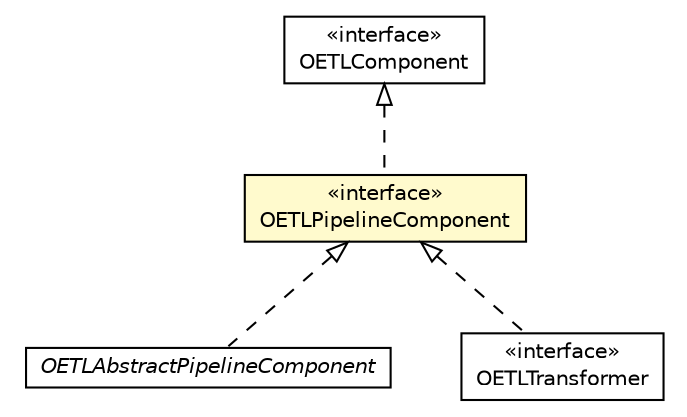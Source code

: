 #!/usr/local/bin/dot
#
# Class diagram 
# Generated by UMLGraph version R5_6-24-gf6e263 (http://www.umlgraph.org/)
#

digraph G {
	edge [fontname="Helvetica",fontsize=10,labelfontname="Helvetica",labelfontsize=10];
	node [fontname="Helvetica",fontsize=10,shape=plaintext];
	nodesep=0.25;
	ranksep=0.5;
	// com.orientechnologies.orient.etl.OETLAbstractPipelineComponent
	c3147190 [label=<<table title="com.orientechnologies.orient.etl.OETLAbstractPipelineComponent" border="0" cellborder="1" cellspacing="0" cellpadding="2" port="p" href="./OETLAbstractPipelineComponent.html">
		<tr><td><table border="0" cellspacing="0" cellpadding="1">
<tr><td align="center" balign="center"><font face="Helvetica-Oblique"> OETLAbstractPipelineComponent </font></td></tr>
		</table></td></tr>
		</table>>, URL="./OETLAbstractPipelineComponent.html", fontname="Helvetica", fontcolor="black", fontsize=10.0];
	// com.orientechnologies.orient.etl.OETLComponent
	c3147191 [label=<<table title="com.orientechnologies.orient.etl.OETLComponent" border="0" cellborder="1" cellspacing="0" cellpadding="2" port="p" href="./OETLComponent.html">
		<tr><td><table border="0" cellspacing="0" cellpadding="1">
<tr><td align="center" balign="center"> &#171;interface&#187; </td></tr>
<tr><td align="center" balign="center"> OETLComponent </td></tr>
		</table></td></tr>
		</table>>, URL="./OETLComponent.html", fontname="Helvetica", fontcolor="black", fontsize=10.0];
	// com.orientechnologies.orient.etl.OETLPipelineComponent
	c3147193 [label=<<table title="com.orientechnologies.orient.etl.OETLPipelineComponent" border="0" cellborder="1" cellspacing="0" cellpadding="2" port="p" bgcolor="lemonChiffon" href="./OETLPipelineComponent.html">
		<tr><td><table border="0" cellspacing="0" cellpadding="1">
<tr><td align="center" balign="center"> &#171;interface&#187; </td></tr>
<tr><td align="center" balign="center"> OETLPipelineComponent </td></tr>
		</table></td></tr>
		</table>>, URL="./OETLPipelineComponent.html", fontname="Helvetica", fontcolor="black", fontsize=10.0];
	// com.orientechnologies.orient.etl.transformer.OETLTransformer
	c3147241 [label=<<table title="com.orientechnologies.orient.etl.transformer.OETLTransformer" border="0" cellborder="1" cellspacing="0" cellpadding="2" port="p" href="./transformer/OETLTransformer.html">
		<tr><td><table border="0" cellspacing="0" cellpadding="1">
<tr><td align="center" balign="center"> &#171;interface&#187; </td></tr>
<tr><td align="center" balign="center"> OETLTransformer </td></tr>
		</table></td></tr>
		</table>>, URL="./transformer/OETLTransformer.html", fontname="Helvetica", fontcolor="black", fontsize=10.0];
	//com.orientechnologies.orient.etl.OETLAbstractPipelineComponent implements com.orientechnologies.orient.etl.OETLPipelineComponent
	c3147193:p -> c3147190:p [dir=back,arrowtail=empty,style=dashed];
	//com.orientechnologies.orient.etl.OETLPipelineComponent implements com.orientechnologies.orient.etl.OETLComponent
	c3147191:p -> c3147193:p [dir=back,arrowtail=empty,style=dashed];
	//com.orientechnologies.orient.etl.transformer.OETLTransformer implements com.orientechnologies.orient.etl.OETLPipelineComponent
	c3147193:p -> c3147241:p [dir=back,arrowtail=empty,style=dashed];
}

